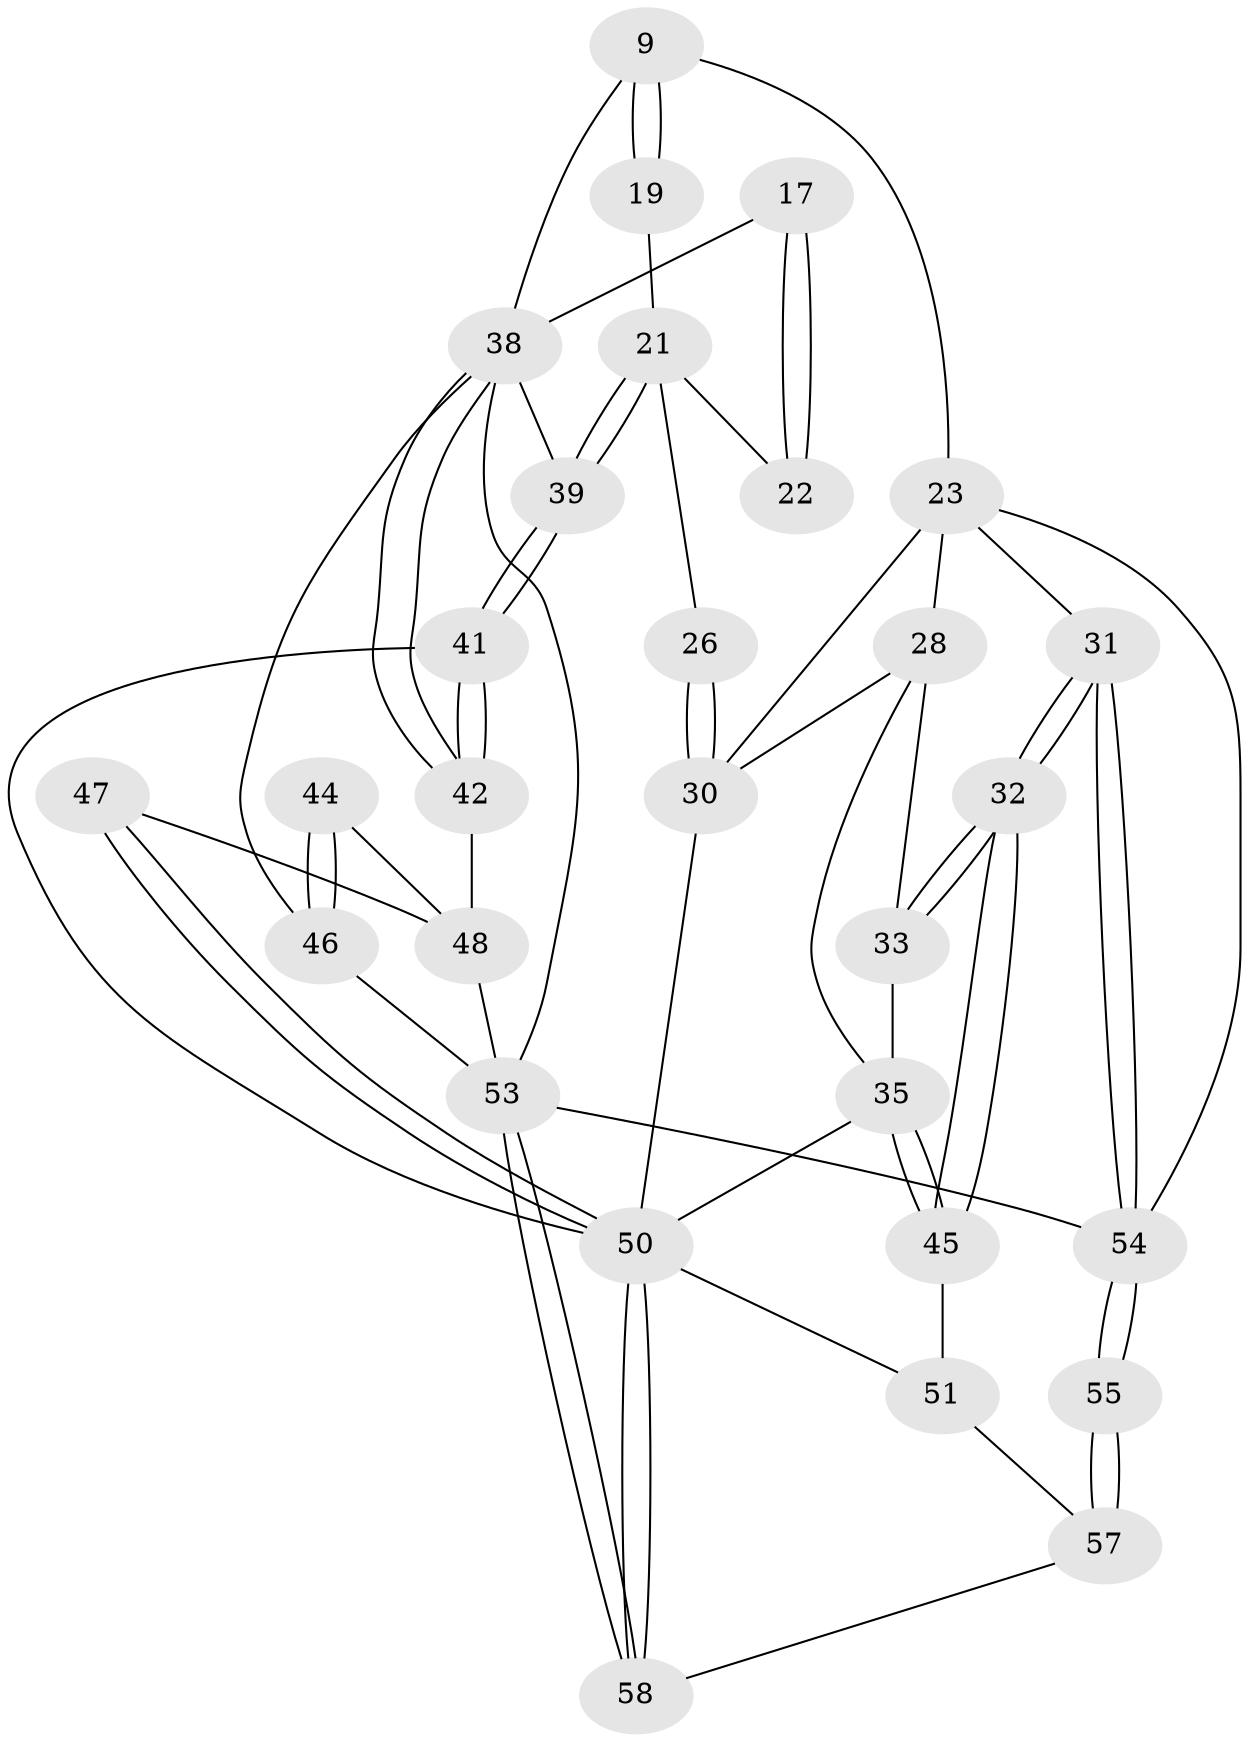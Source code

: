 // original degree distribution, {3: 0.034482758620689655, 6: 0.2413793103448276, 5: 0.4482758620689655, 4: 0.27586206896551724}
// Generated by graph-tools (version 1.1) at 2025/59/03/09/25 04:59:45]
// undirected, 29 vertices, 66 edges
graph export_dot {
graph [start="1"]
  node [color=gray90,style=filled];
  9 [pos="+0.4879102568455899+0.17968756724255636",super="+8"];
  17 [pos="+0.09536491154752447+0.35468786367814165",super="+12+11"];
  19 [pos="+0.5462892861783686+0.3931375892484313"];
  21 [pos="+0.39785899397379937+0.4030224954556561",super="+20"];
  22 [pos="+0.39810293192475643+0.27105199730189966"];
  23 [pos="+0.9738203504760562+0.2275404407861388",super="+7+1"];
  26 [pos="+0.5787522252367945+0.463815014233989"];
  28 [pos="+0.7922284520458136+0.43660190684848815",super="+27"];
  30 [pos="+0.5998925786191256+0.4967978066235706",super="+29+25"];
  31 [pos="+1+0.6688120748019526",super="+24"];
  32 [pos="+1+0.6708170581670818"];
  33 [pos="+0.9054378603464738+0.4822328864741218"];
  35 [pos="+0.758474855182843+0.566261705513121",super="+34"];
  38 [pos="+0.09258385074402024+0.376383094706449",super="+18+14+13"];
  39 [pos="+0.3874727819104949+0.4138689053312501"];
  41 [pos="+0.36084784335588904+0.5599457586368355"];
  42 [pos="+0.2562717604428344+0.6417006702863843"];
  44 [pos="+0.13767219992679597+0.6462766712789448"];
  45 [pos="+1+0.6847656359429305"];
  46 [pos="+0+0.6962016946182331",super="+16+15"];
  47 [pos="+0.4623512246557795+0.9469176489041357"];
  48 [pos="+0.2626569250145758+0.7306564121069634",super="+43"];
  50 [pos="+0.47684274536657867+0.9684959939475818",super="+49+40"];
  51 [pos="+0.8471612789384224+0.8102001545829051"];
  53 [pos="+0+1",super="+3+52"];
  54 [pos="+1+1",super="+2"];
  55 [pos="+1+1"];
  57 [pos="+0.5499571549955768+1",super="+56"];
  58 [pos="+0.4654932090316201+1"];
  9 -- 19 [weight=2];
  9 -- 19;
  9 -- 23;
  9 -- 38;
  17 -- 22 [weight=2];
  17 -- 22;
  17 -- 38 [weight=3];
  19 -- 21;
  21 -- 22;
  21 -- 39;
  21 -- 39;
  21 -- 26;
  23 -- 31;
  23 -- 30;
  23 -- 54;
  23 -- 28;
  26 -- 30 [weight=2];
  26 -- 30;
  28 -- 30;
  28 -- 35;
  28 -- 33;
  30 -- 50;
  31 -- 32;
  31 -- 32;
  31 -- 54 [weight=2];
  31 -- 54;
  32 -- 33;
  32 -- 33;
  32 -- 45;
  32 -- 45;
  33 -- 35;
  35 -- 45;
  35 -- 45;
  35 -- 50;
  38 -- 39;
  38 -- 42;
  38 -- 42;
  38 -- 46;
  38 -- 53;
  39 -- 41;
  39 -- 41;
  41 -- 42;
  41 -- 42;
  41 -- 50;
  42 -- 48;
  44 -- 46 [weight=2];
  44 -- 46;
  44 -- 48;
  45 -- 51;
  46 -- 53 [weight=2];
  47 -- 48;
  47 -- 50 [weight=2];
  47 -- 50;
  48 -- 53;
  50 -- 58;
  50 -- 58;
  50 -- 51;
  51 -- 57;
  53 -- 58;
  53 -- 58;
  53 -- 54 [weight=2];
  54 -- 55;
  54 -- 55;
  55 -- 57 [weight=2];
  55 -- 57;
  57 -- 58;
}
